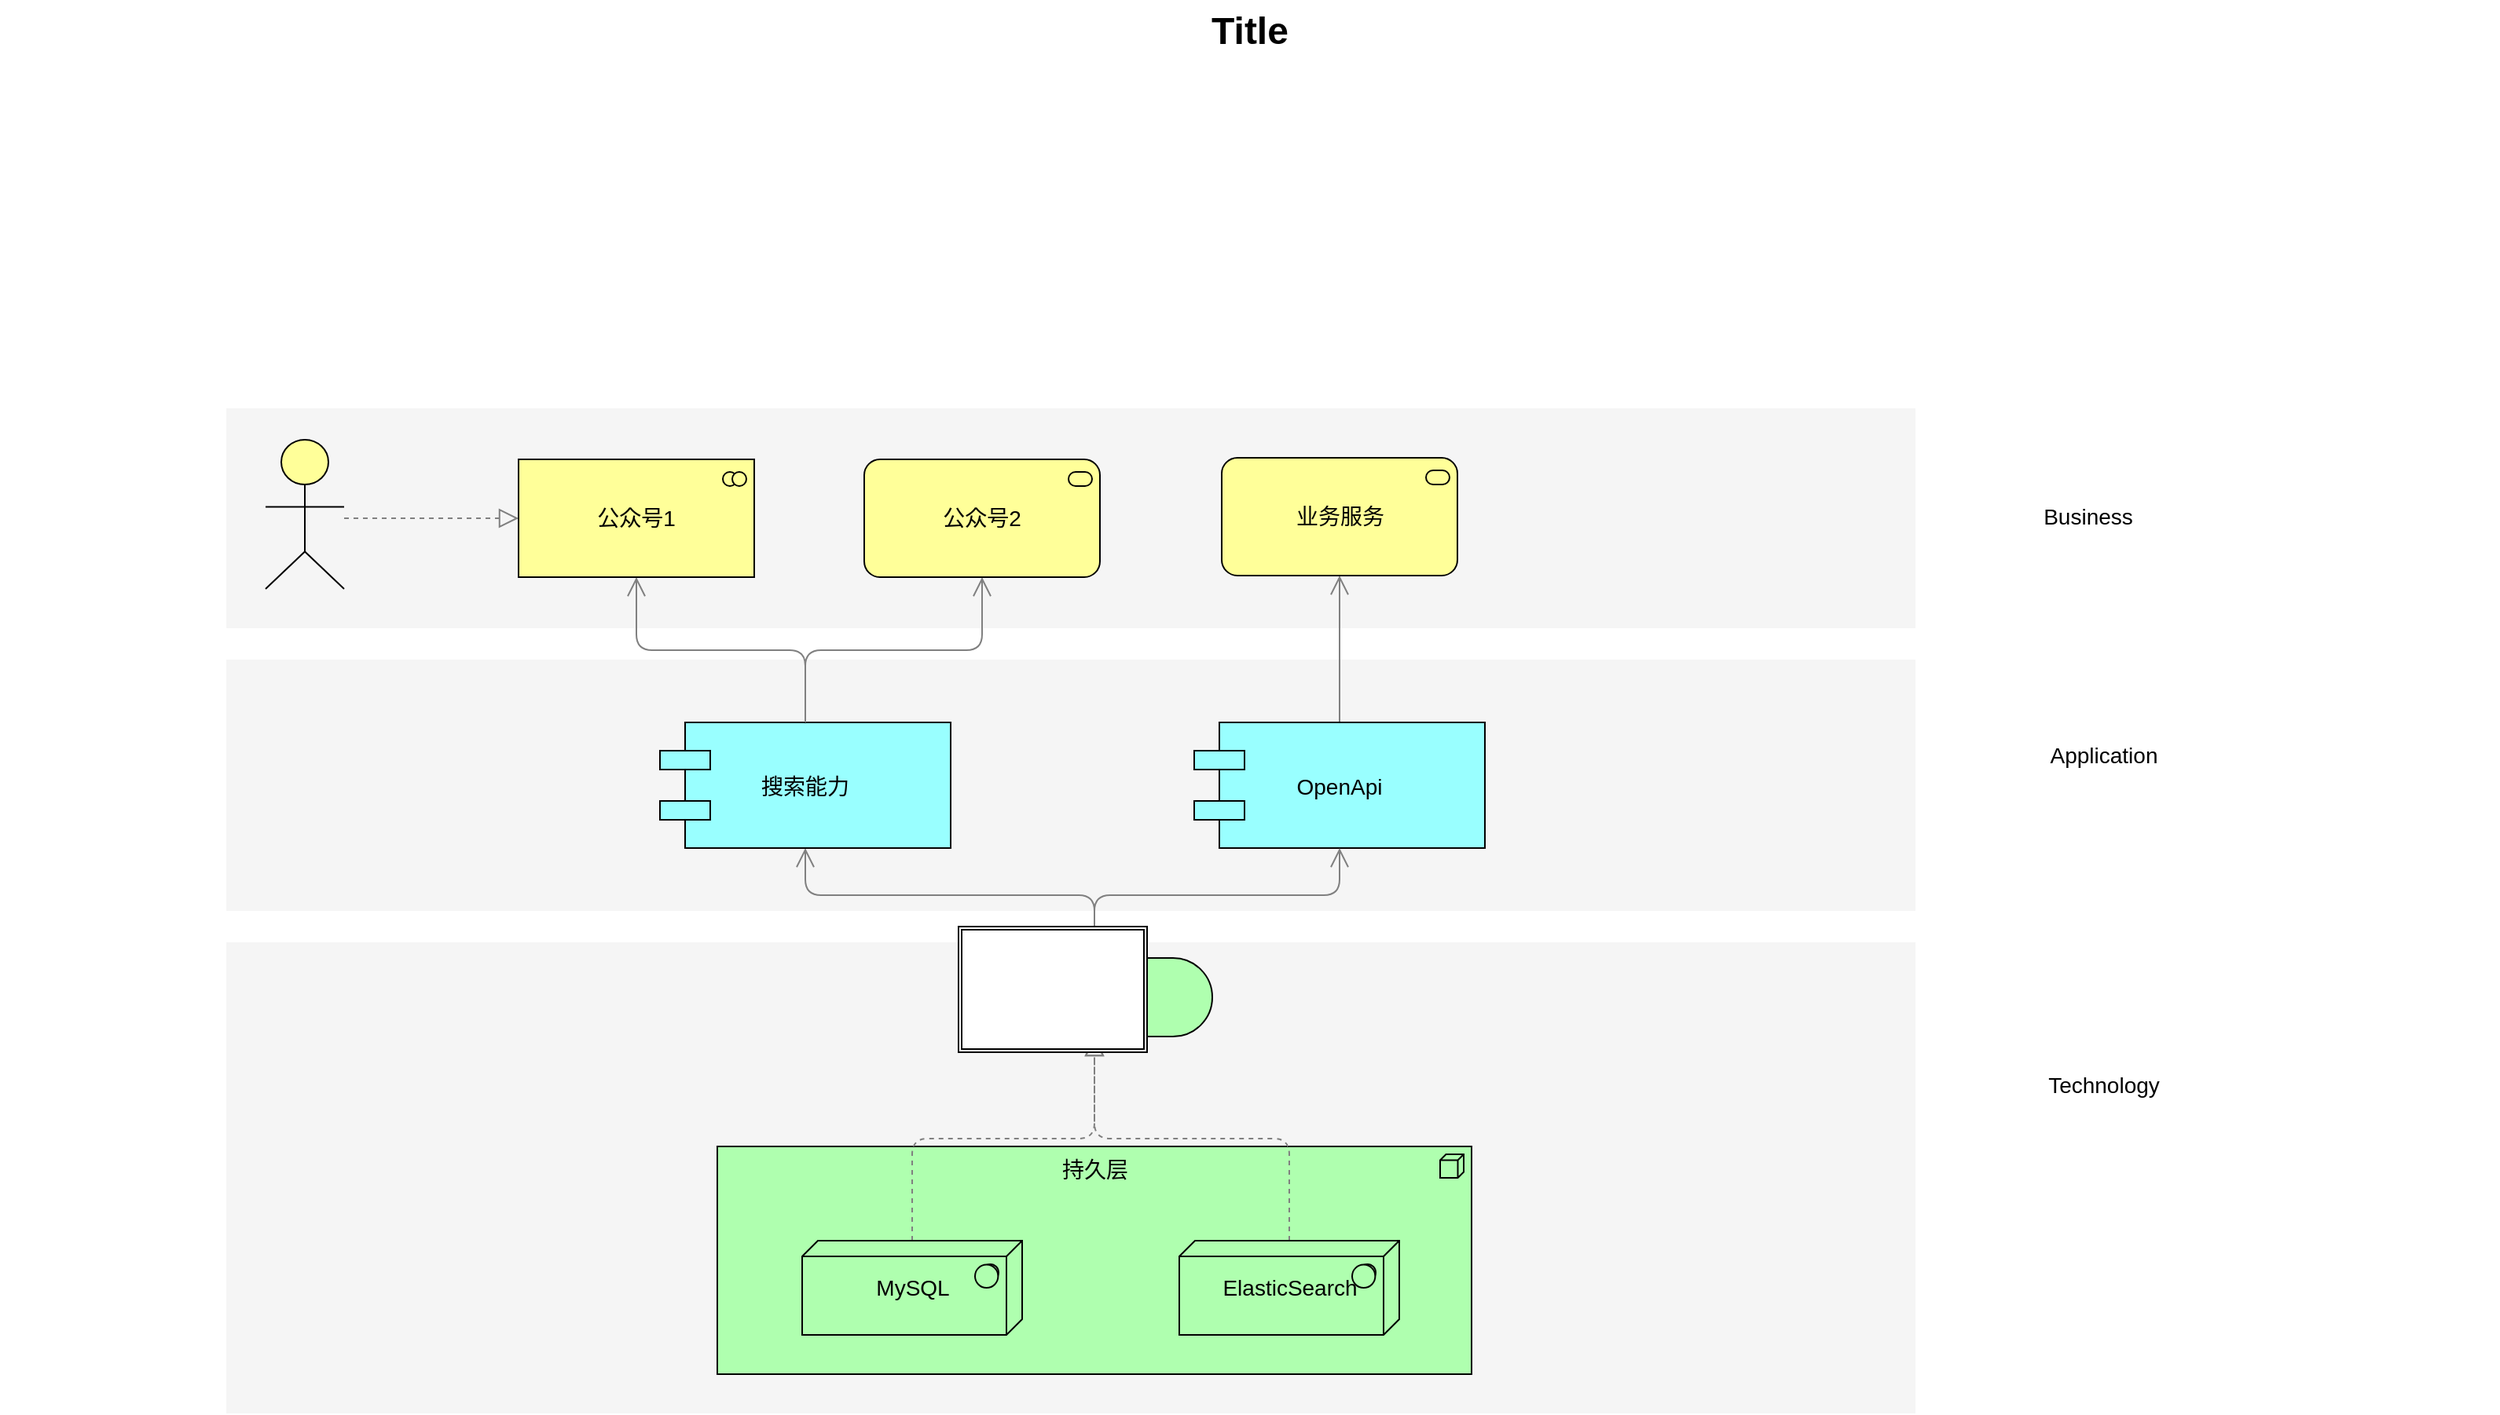 <mxfile version="14.6.6" type="github">
  <diagram id="6I0OCvxSQrVGMHxT2VVA" name="Page-1">
    <mxGraphModel dx="1426" dy="728" grid="1" gridSize="10" guides="1" tooltips="1" connect="1" arrows="1" fold="1" page="1" pageScale="1" pageWidth="850" pageHeight="1100" math="0" shadow="0">
      <root>
        <mxCell id="0" />
        <mxCell id="1" parent="0" />
        <mxCell id="dKdSaXE48SgPbhcamS2K-30" value="" style="whiteSpace=wrap;html=1;strokeColor=none;strokeWidth=1;fillColor=#f5f5f5;fontSize=14;" parent="1" vertex="1">
          <mxGeometry x="194" y="670" width="1075" height="300" as="geometry" />
        </mxCell>
        <mxCell id="dKdSaXE48SgPbhcamS2K-31" value="" style="whiteSpace=wrap;html=1;strokeColor=none;strokeWidth=1;fillColor=#f5f5f5;fontSize=14;" parent="1" vertex="1">
          <mxGeometry x="194" y="490" width="1075" height="160" as="geometry" />
        </mxCell>
        <mxCell id="dKdSaXE48SgPbhcamS2K-32" value="" style="whiteSpace=wrap;html=1;strokeColor=none;strokeWidth=1;fillColor=#f5f5f5;fontSize=14;" parent="1" vertex="1">
          <mxGeometry x="194" y="330" width="1075" height="140" as="geometry" />
        </mxCell>
        <mxCell id="dKdSaXE48SgPbhcamS2K-33" value="持久层" style="html=1;whiteSpace=wrap;fillColor=#AFFFAF;shape=mxgraph.archimate3.application;appType=node;archiType=square;fontSize=14;verticalAlign=top;" parent="1" vertex="1">
          <mxGeometry x="506.5" y="800" width="480" height="145" as="geometry" />
        </mxCell>
        <mxCell id="dKdSaXE48SgPbhcamS2K-34" style="edgeStyle=elbowEdgeStyle;rounded=1;elbow=vertical;html=1;startSize=10;endArrow=block;endFill=0;endSize=10;jettySize=auto;orthogonalLoop=1;strokeColor=#808080;fontSize=14;dashed=1;" parent="1" source="dKdSaXE48SgPbhcamS2K-35" target="dKdSaXE48SgPbhcamS2K-45" edge="1">
          <mxGeometry relative="1" as="geometry">
            <mxPoint x="514" y="730" as="targetPoint" />
          </mxGeometry>
        </mxCell>
        <mxCell id="dKdSaXE48SgPbhcamS2K-35" value="&lt;div&gt;MySQL&lt;/div&gt;" style="html=1;whiteSpace=wrap;fillColor=#AFFFAF;shape=mxgraph.archimate3.tech;techType=sysSw;fontSize=14;" parent="1" vertex="1">
          <mxGeometry x="560.5" y="860" width="140" height="60" as="geometry" />
        </mxCell>
        <mxCell id="dKdSaXE48SgPbhcamS2K-36" style="edgeStyle=elbowEdgeStyle;rounded=1;elbow=vertical;html=1;startSize=10;endArrow=block;endFill=0;endSize=10;jettySize=auto;orthogonalLoop=1;strokeColor=#808080;fontSize=14;dashed=1;" parent="1" source="dKdSaXE48SgPbhcamS2K-37" target="dKdSaXE48SgPbhcamS2K-45" edge="1">
          <mxGeometry relative="1" as="geometry" />
        </mxCell>
        <mxCell id="dKdSaXE48SgPbhcamS2K-37" value="&lt;div&gt;ElasticSearch&lt;/div&gt;" style="html=1;whiteSpace=wrap;fillColor=#AFFFAF;shape=mxgraph.archimate3.tech;techType=sysSw;fontSize=14;" parent="1" vertex="1">
          <mxGeometry x="800.5" y="860" width="140" height="60" as="geometry" />
        </mxCell>
        <mxCell id="dKdSaXE48SgPbhcamS2K-44" style="edgeStyle=elbowEdgeStyle;rounded=1;elbow=vertical;html=1;startSize=10;endArrow=open;endFill=0;endSize=10;jettySize=auto;orthogonalLoop=1;strokeColor=#808080;fontSize=14;exitX=0.5;exitY=0;exitPerimeter=0;entryX=0.5;entryY=1;entryDx=0;entryDy=0;exitDx=0;exitDy=0;" parent="1" source="dKdSaXE48SgPbhcamS2K-45" target="dKdSaXE48SgPbhcamS2K-47" edge="1">
          <mxGeometry relative="1" as="geometry">
            <Array as="points">
              <mxPoint x="754" y="640" />
            </Array>
          </mxGeometry>
        </mxCell>
        <mxCell id="dKdSaXE48SgPbhcamS2K-45" value="Server" style="html=1;whiteSpace=wrap;fillColor=#AFFFAF;shape=mxgraph.archimate3.service;fontSize=14;" parent="1" vertex="1">
          <mxGeometry x="671.5" y="680" width="150" height="50" as="geometry" />
        </mxCell>
        <mxCell id="dKdSaXE48SgPbhcamS2K-46" style="edgeStyle=elbowEdgeStyle;rounded=1;elbow=vertical;html=1;startSize=10;endArrow=open;endFill=0;endSize=10;jettySize=auto;orthogonalLoop=1;strokeColor=#808080;fontSize=14;entryX=0.5;entryY=1;entryDx=0;entryDy=0;entryPerimeter=0;" parent="1" source="dKdSaXE48SgPbhcamS2K-47" target="LbCGQQGBKZuf1_KkNUaz-6" edge="1">
          <mxGeometry relative="1" as="geometry">
            <mxPoint x="455" y="435" as="targetPoint" />
          </mxGeometry>
        </mxCell>
        <mxCell id="dKdSaXE48SgPbhcamS2K-47" value="搜索能力" style="shape=component;align=center;fillColor=#99ffff;gradientColor=none;fontSize=14;" parent="1" vertex="1">
          <mxGeometry x="470" y="530" width="185" height="80" as="geometry" />
        </mxCell>
        <mxCell id="dKdSaXE48SgPbhcamS2K-48" style="edgeStyle=elbowEdgeStyle;rounded=1;elbow=vertical;html=1;startSize=10;endArrow=open;endFill=0;endSize=10;jettySize=auto;orthogonalLoop=1;strokeColor=#808080;fontSize=14;entryX=0.5;entryY=1;entryDx=0;entryDy=0;entryPerimeter=0;" parent="1" source="dKdSaXE48SgPbhcamS2K-47" target="LbCGQQGBKZuf1_KkNUaz-7" edge="1">
          <mxGeometry relative="1" as="geometry">
            <mxPoint x="629.5" y="510" as="sourcePoint" />
            <mxPoint x="665" y="435" as="targetPoint" />
          </mxGeometry>
        </mxCell>
        <mxCell id="dKdSaXE48SgPbhcamS2K-52" style="edgeStyle=elbowEdgeStyle;rounded=1;elbow=vertical;html=1;startSize=10;endArrow=open;endFill=0;endSize=10;jettySize=auto;orthogonalLoop=1;strokeColor=#808080;fontSize=14;entryX=0.5;entryY=1;entryDx=0;entryDy=0;entryPerimeter=0;" parent="1" source="LbCGQQGBKZuf1_KkNUaz-1" target="LbCGQQGBKZuf1_KkNUaz-8" edge="1">
          <mxGeometry relative="1" as="geometry">
            <mxPoint x="1061.5" y="510" as="sourcePoint" />
            <mxPoint x="902.5" y="437.5" as="targetPoint" />
          </mxGeometry>
        </mxCell>
        <mxCell id="dKdSaXE48SgPbhcamS2K-58" value="Technology" style="text;html=1;strokeColor=none;fillColor=none;align=center;verticalAlign=middle;whiteSpace=wrap;fontSize=14;" parent="1" vertex="1">
          <mxGeometry x="1269" y="751" width="240" height="20" as="geometry" />
        </mxCell>
        <mxCell id="dKdSaXE48SgPbhcamS2K-59" value="Application" style="text;html=1;strokeColor=none;fillColor=none;align=center;verticalAlign=middle;whiteSpace=wrap;fontSize=14;" parent="1" vertex="1">
          <mxGeometry x="1269" y="541" width="240" height="20" as="geometry" />
        </mxCell>
        <mxCell id="dKdSaXE48SgPbhcamS2K-60" value="Business" style="text;html=1;strokeColor=none;fillColor=none;align=center;verticalAlign=middle;whiteSpace=wrap;fontSize=14;" parent="1" vertex="1">
          <mxGeometry x="1259" y="389" width="240" height="20" as="geometry" />
        </mxCell>
        <mxCell id="dKdSaXE48SgPbhcamS2K-61" style="edgeStyle=elbowEdgeStyle;rounded=1;elbow=vertical;html=1;dashed=1;startSize=10;endArrow=block;endFill=0;endSize=10;jettySize=auto;orthogonalLoop=1;strokeColor=#808080;fontSize=14;" parent="1" source="dKdSaXE48SgPbhcamS2K-62" target="LbCGQQGBKZuf1_KkNUaz-6" edge="1">
          <mxGeometry relative="1" as="geometry">
            <mxPoint x="380" y="398" as="targetPoint" />
          </mxGeometry>
        </mxCell>
        <object label="" id="dKdSaXE48SgPbhcamS2K-62">
          <mxCell style="html=1;whiteSpace=wrap;fillColor=#ffff99;shape=mxgraph.archimate3.actor;fontSize=14;" parent="1" vertex="1">
            <mxGeometry x="219" y="350" width="50" height="95" as="geometry" />
          </mxCell>
        </object>
        <mxCell id="dKdSaXE48SgPbhcamS2K-63" value="Title" style="text;strokeColor=none;fillColor=none;html=1;fontSize=24;fontStyle=1;verticalAlign=middle;align=center;" parent="1" vertex="1">
          <mxGeometry x="50" y="70" width="1590" height="40" as="geometry" />
        </mxCell>
        <mxCell id="LbCGQQGBKZuf1_KkNUaz-1" value="OpenApi" style="shape=component;align=center;fillColor=#99ffff;gradientColor=none;fontSize=14;" vertex="1" parent="1">
          <mxGeometry x="810" y="530" width="185" height="80" as="geometry" />
        </mxCell>
        <mxCell id="LbCGQQGBKZuf1_KkNUaz-2" style="edgeStyle=elbowEdgeStyle;rounded=1;elbow=vertical;html=1;startSize=10;endArrow=open;endFill=0;endSize=10;jettySize=auto;orthogonalLoop=1;strokeColor=#808080;fontSize=14;exitX=0.5;exitY=0;exitPerimeter=0;exitDx=0;exitDy=0;entryX=0.5;entryY=1;entryDx=0;entryDy=0;" edge="1" parent="1" source="dKdSaXE48SgPbhcamS2K-45" target="LbCGQQGBKZuf1_KkNUaz-1">
          <mxGeometry relative="1" as="geometry">
            <Array as="points">
              <mxPoint x="820" y="640" />
            </Array>
            <mxPoint x="756.5" y="690" as="sourcePoint" />
            <mxPoint x="572.5" y="610" as="targetPoint" />
          </mxGeometry>
        </mxCell>
        <mxCell id="LbCGQQGBKZuf1_KkNUaz-4" value="" style="shape=ext;double=1;rounded=0;whiteSpace=wrap;html=1;" vertex="1" parent="1">
          <mxGeometry x="660" y="660" width="120" height="80" as="geometry" />
        </mxCell>
        <mxCell id="LbCGQQGBKZuf1_KkNUaz-6" value="&lt;span style=&quot;font-size: 14px&quot;&gt;公众号1&lt;/span&gt;" style="html=1;outlineConnect=0;whiteSpace=wrap;fillColor=#ffff99;shape=mxgraph.archimate3.application;appType=collab;archiType=square;" vertex="1" parent="1">
          <mxGeometry x="380" y="362.5" width="150" height="75" as="geometry" />
        </mxCell>
        <mxCell id="LbCGQQGBKZuf1_KkNUaz-7" value="&lt;span style=&quot;font-size: 14px&quot;&gt;公众号2&lt;/span&gt;" style="html=1;outlineConnect=0;whiteSpace=wrap;fillColor=#ffff99;shape=mxgraph.archimate3.application;appType=serv;archiType=rounded;" vertex="1" parent="1">
          <mxGeometry x="600" y="362.5" width="150" height="75" as="geometry" />
        </mxCell>
        <mxCell id="LbCGQQGBKZuf1_KkNUaz-8" value="&lt;span style=&quot;font-size: 14px&quot;&gt;业务服务&lt;/span&gt;" style="html=1;outlineConnect=0;whiteSpace=wrap;fillColor=#ffff99;shape=mxgraph.archimate3.application;appType=serv;archiType=rounded;" vertex="1" parent="1">
          <mxGeometry x="827.5" y="361.5" width="150" height="75" as="geometry" />
        </mxCell>
        <mxCell id="LbCGQQGBKZuf1_KkNUaz-10" style="edgeStyle=orthogonalEdgeStyle;rounded=0;orthogonalLoop=1;jettySize=auto;html=1;exitX=0.5;exitY=1;exitDx=0;exitDy=0;exitPerimeter=0;" edge="1" parent="1" source="LbCGQQGBKZuf1_KkNUaz-7" target="LbCGQQGBKZuf1_KkNUaz-7">
          <mxGeometry relative="1" as="geometry" />
        </mxCell>
      </root>
    </mxGraphModel>
  </diagram>
</mxfile>

